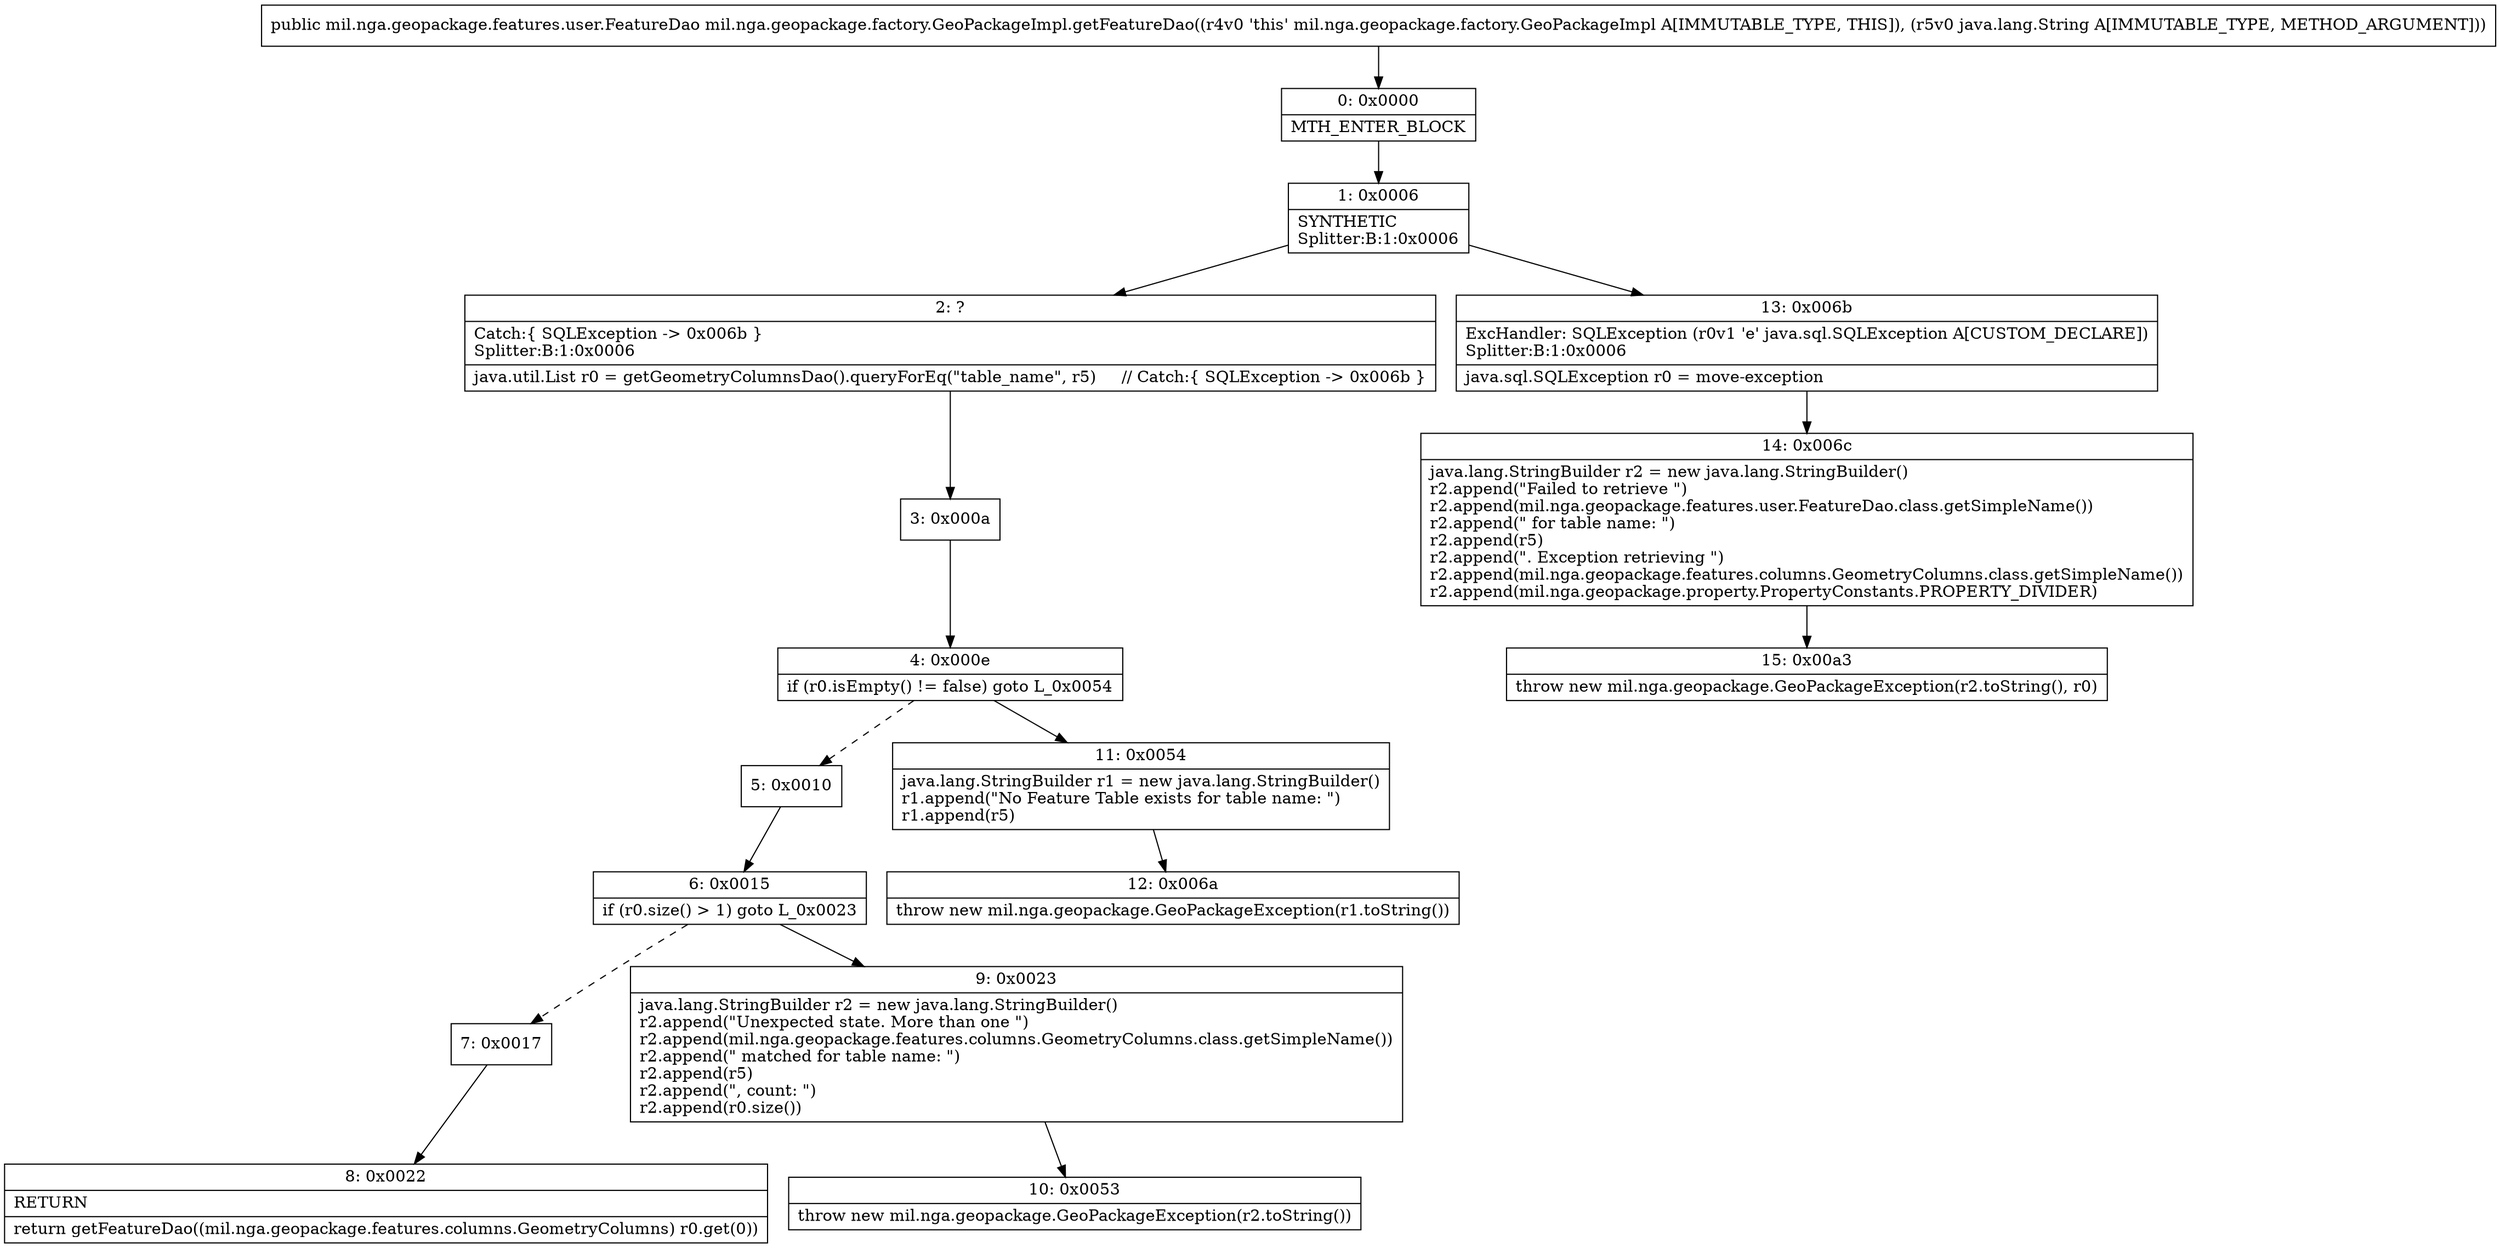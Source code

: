 digraph "CFG formil.nga.geopackage.factory.GeoPackageImpl.getFeatureDao(Ljava\/lang\/String;)Lmil\/nga\/geopackage\/features\/user\/FeatureDao;" {
Node_0 [shape=record,label="{0\:\ 0x0000|MTH_ENTER_BLOCK\l}"];
Node_1 [shape=record,label="{1\:\ 0x0006|SYNTHETIC\lSplitter:B:1:0x0006\l}"];
Node_2 [shape=record,label="{2\:\ ?|Catch:\{ SQLException \-\> 0x006b \}\lSplitter:B:1:0x0006\l|java.util.List r0 = getGeometryColumnsDao().queryForEq(\"table_name\", r5)     \/\/ Catch:\{ SQLException \-\> 0x006b \}\l}"];
Node_3 [shape=record,label="{3\:\ 0x000a}"];
Node_4 [shape=record,label="{4\:\ 0x000e|if (r0.isEmpty() != false) goto L_0x0054\l}"];
Node_5 [shape=record,label="{5\:\ 0x0010}"];
Node_6 [shape=record,label="{6\:\ 0x0015|if (r0.size() \> 1) goto L_0x0023\l}"];
Node_7 [shape=record,label="{7\:\ 0x0017}"];
Node_8 [shape=record,label="{8\:\ 0x0022|RETURN\l|return getFeatureDao((mil.nga.geopackage.features.columns.GeometryColumns) r0.get(0))\l}"];
Node_9 [shape=record,label="{9\:\ 0x0023|java.lang.StringBuilder r2 = new java.lang.StringBuilder()\lr2.append(\"Unexpected state. More than one \")\lr2.append(mil.nga.geopackage.features.columns.GeometryColumns.class.getSimpleName())\lr2.append(\" matched for table name: \")\lr2.append(r5)\lr2.append(\", count: \")\lr2.append(r0.size())\l}"];
Node_10 [shape=record,label="{10\:\ 0x0053|throw new mil.nga.geopackage.GeoPackageException(r2.toString())\l}"];
Node_11 [shape=record,label="{11\:\ 0x0054|java.lang.StringBuilder r1 = new java.lang.StringBuilder()\lr1.append(\"No Feature Table exists for table name: \")\lr1.append(r5)\l}"];
Node_12 [shape=record,label="{12\:\ 0x006a|throw new mil.nga.geopackage.GeoPackageException(r1.toString())\l}"];
Node_13 [shape=record,label="{13\:\ 0x006b|ExcHandler: SQLException (r0v1 'e' java.sql.SQLException A[CUSTOM_DECLARE])\lSplitter:B:1:0x0006\l|java.sql.SQLException r0 = move\-exception\l}"];
Node_14 [shape=record,label="{14\:\ 0x006c|java.lang.StringBuilder r2 = new java.lang.StringBuilder()\lr2.append(\"Failed to retrieve \")\lr2.append(mil.nga.geopackage.features.user.FeatureDao.class.getSimpleName())\lr2.append(\" for table name: \")\lr2.append(r5)\lr2.append(\". Exception retrieving \")\lr2.append(mil.nga.geopackage.features.columns.GeometryColumns.class.getSimpleName())\lr2.append(mil.nga.geopackage.property.PropertyConstants.PROPERTY_DIVIDER)\l}"];
Node_15 [shape=record,label="{15\:\ 0x00a3|throw new mil.nga.geopackage.GeoPackageException(r2.toString(), r0)\l}"];
MethodNode[shape=record,label="{public mil.nga.geopackage.features.user.FeatureDao mil.nga.geopackage.factory.GeoPackageImpl.getFeatureDao((r4v0 'this' mil.nga.geopackage.factory.GeoPackageImpl A[IMMUTABLE_TYPE, THIS]), (r5v0 java.lang.String A[IMMUTABLE_TYPE, METHOD_ARGUMENT])) }"];
MethodNode -> Node_0;
Node_0 -> Node_1;
Node_1 -> Node_2;
Node_1 -> Node_13;
Node_2 -> Node_3;
Node_3 -> Node_4;
Node_4 -> Node_5[style=dashed];
Node_4 -> Node_11;
Node_5 -> Node_6;
Node_6 -> Node_7[style=dashed];
Node_6 -> Node_9;
Node_7 -> Node_8;
Node_9 -> Node_10;
Node_11 -> Node_12;
Node_13 -> Node_14;
Node_14 -> Node_15;
}

